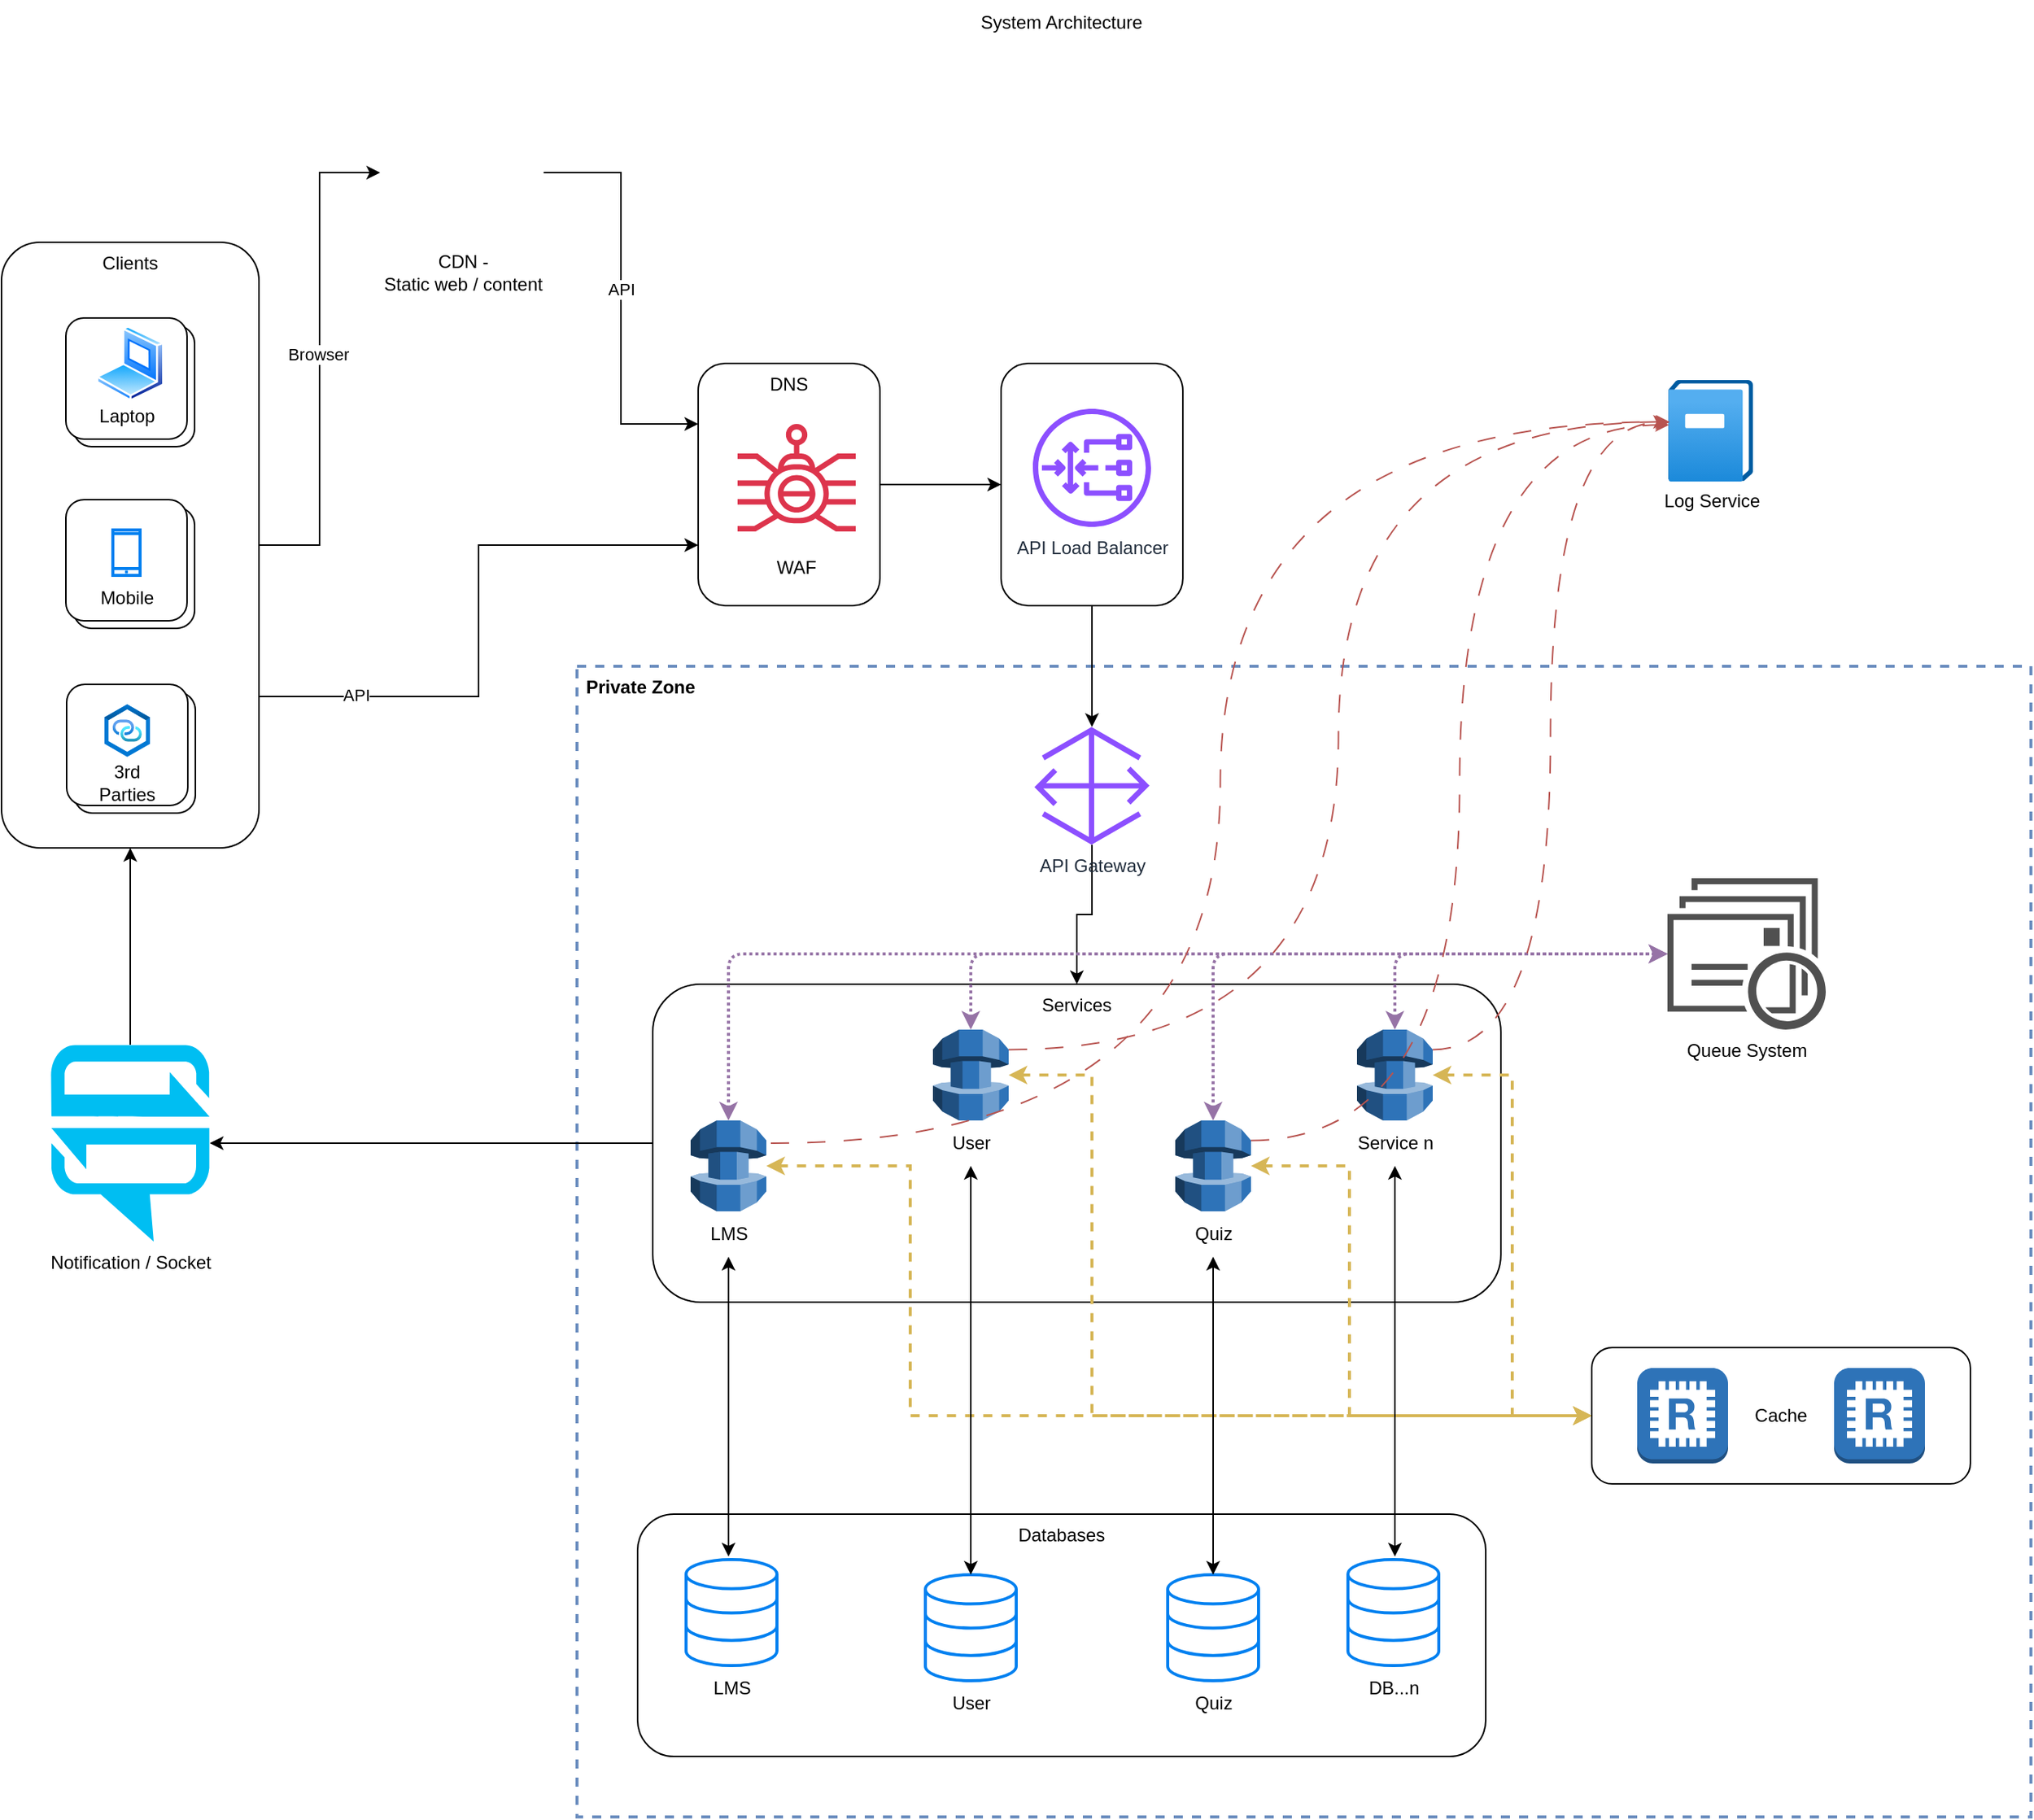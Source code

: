 <mxfile version="24.7.14">
  <diagram name="Page-1" id="okymtJPq7D7ICpJTX9z9">
    <mxGraphModel dx="2375" dy="1347" grid="0" gridSize="10" guides="1" tooltips="1" connect="1" arrows="1" fold="1" page="0" pageScale="1" pageWidth="1100" pageHeight="850" math="0" shadow="0">
      <root>
        <mxCell id="0" />
        <mxCell id="1" parent="0" />
        <mxCell id="PFlNqqRjb3YIv1wO_MGC-93" value="Private Zone" style="rounded=0;whiteSpace=wrap;html=1;dashed=1;fillColor=none;strokeColor=#6c8ebf;strokeWidth=2;verticalAlign=top;align=left;fontStyle=1;spacingLeft=4;" vertex="1" parent="1">
          <mxGeometry x="440" y="480" width="960" height="760" as="geometry" />
        </mxCell>
        <mxCell id="PFlNqqRjb3YIv1wO_MGC-90" value="" style="group" vertex="1" connectable="0" parent="1">
          <mxGeometry x="490" y="690" width="560" height="210" as="geometry" />
        </mxCell>
        <mxCell id="PFlNqqRjb3YIv1wO_MGC-64" value="Services" style="rounded=1;whiteSpace=wrap;html=1;verticalAlign=top;container=0;" vertex="1" parent="PFlNqqRjb3YIv1wO_MGC-90">
          <mxGeometry width="560" height="210" as="geometry" />
        </mxCell>
        <mxCell id="PFlNqqRjb3YIv1wO_MGC-47" value="" style="outlineConnect=0;dashed=0;verticalLabelPosition=bottom;verticalAlign=top;align=center;html=1;shape=mxgraph.aws3.database_migration_service;fillColor=#2E73B8;gradientColor=none;container=0;" vertex="1" parent="PFlNqqRjb3YIv1wO_MGC-90">
          <mxGeometry x="465" y="30" width="50" height="60" as="geometry" />
        </mxCell>
        <mxCell id="PFlNqqRjb3YIv1wO_MGC-48" value="Service n" style="text;html=1;align=center;verticalAlign=middle;resizable=0;points=[];autosize=1;strokeColor=none;fillColor=none;container=0;" vertex="1" parent="PFlNqqRjb3YIv1wO_MGC-90">
          <mxGeometry x="455" y="90" width="70" height="30" as="geometry" />
        </mxCell>
        <mxCell id="PFlNqqRjb3YIv1wO_MGC-51" value="" style="outlineConnect=0;dashed=0;verticalLabelPosition=bottom;verticalAlign=top;align=center;html=1;shape=mxgraph.aws3.database_migration_service;fillColor=#2E73B8;gradientColor=none;container=0;" vertex="1" parent="PFlNqqRjb3YIv1wO_MGC-90">
          <mxGeometry x="185" y="30" width="50" height="60" as="geometry" />
        </mxCell>
        <mxCell id="PFlNqqRjb3YIv1wO_MGC-52" value="User" style="text;html=1;align=center;verticalAlign=middle;resizable=0;points=[];autosize=1;strokeColor=none;fillColor=none;container=0;" vertex="1" parent="PFlNqqRjb3YIv1wO_MGC-90">
          <mxGeometry x="185" y="90" width="50" height="30" as="geometry" />
        </mxCell>
        <mxCell id="PFlNqqRjb3YIv1wO_MGC-54" value="" style="outlineConnect=0;dashed=0;verticalLabelPosition=bottom;verticalAlign=top;align=center;html=1;shape=mxgraph.aws3.database_migration_service;fillColor=#2E73B8;gradientColor=none;container=0;" vertex="1" parent="PFlNqqRjb3YIv1wO_MGC-90">
          <mxGeometry x="345" y="90" width="50" height="60" as="geometry" />
        </mxCell>
        <mxCell id="PFlNqqRjb3YIv1wO_MGC-55" value="Quiz" style="text;html=1;align=center;verticalAlign=middle;resizable=0;points=[];autosize=1;strokeColor=none;fillColor=none;container=0;" vertex="1" parent="PFlNqqRjb3YIv1wO_MGC-90">
          <mxGeometry x="345" y="150" width="50" height="30" as="geometry" />
        </mxCell>
        <mxCell id="PFlNqqRjb3YIv1wO_MGC-58" value="" style="outlineConnect=0;dashed=0;verticalLabelPosition=bottom;verticalAlign=top;align=center;html=1;shape=mxgraph.aws3.database_migration_service;fillColor=#2E73B8;gradientColor=none;container=0;" vertex="1" parent="PFlNqqRjb3YIv1wO_MGC-90">
          <mxGeometry x="25" y="90" width="50" height="60" as="geometry" />
        </mxCell>
        <mxCell id="PFlNqqRjb3YIv1wO_MGC-59" value="LMS" style="text;html=1;align=center;verticalAlign=middle;resizable=0;points=[];autosize=1;strokeColor=none;fillColor=none;container=0;" vertex="1" parent="PFlNqqRjb3YIv1wO_MGC-90">
          <mxGeometry x="25" y="150" width="50" height="30" as="geometry" />
        </mxCell>
        <mxCell id="PFlNqqRjb3YIv1wO_MGC-25" style="edgeStyle=orthogonalEdgeStyle;rounded=0;orthogonalLoop=1;jettySize=auto;html=1;entryX=0;entryY=0.5;entryDx=0;entryDy=0;" edge="1" parent="1" source="PFlNqqRjb3YIv1wO_MGC-1" target="PFlNqqRjb3YIv1wO_MGC-22">
          <mxGeometry relative="1" as="geometry" />
        </mxCell>
        <mxCell id="PFlNqqRjb3YIv1wO_MGC-26" value="Browser" style="edgeLabel;html=1;align=center;verticalAlign=middle;resizable=0;points=[];" vertex="1" connectable="0" parent="PFlNqqRjb3YIv1wO_MGC-25">
          <mxGeometry x="0.02" y="1" relative="1" as="geometry">
            <mxPoint as="offset" />
          </mxGeometry>
        </mxCell>
        <mxCell id="PFlNqqRjb3YIv1wO_MGC-27" style="edgeStyle=orthogonalEdgeStyle;rounded=0;orthogonalLoop=1;jettySize=auto;html=1;entryX=0;entryY=0.75;entryDx=0;entryDy=0;exitX=1;exitY=0.75;exitDx=0;exitDy=0;" edge="1" parent="1" source="PFlNqqRjb3YIv1wO_MGC-1" target="PFlNqqRjb3YIv1wO_MGC-18">
          <mxGeometry relative="1" as="geometry" />
        </mxCell>
        <mxCell id="PFlNqqRjb3YIv1wO_MGC-28" value="API" style="edgeLabel;html=1;align=center;verticalAlign=middle;resizable=0;points=[];" vertex="1" connectable="0" parent="PFlNqqRjb3YIv1wO_MGC-27">
          <mxGeometry x="-0.674" y="4" relative="1" as="geometry">
            <mxPoint y="3" as="offset" />
          </mxGeometry>
        </mxCell>
        <mxCell id="PFlNqqRjb3YIv1wO_MGC-2" value="System Architecture" style="text;html=1;align=center;verticalAlign=middle;whiteSpace=wrap;rounded=0;" vertex="1" parent="1">
          <mxGeometry x="600" y="40" width="320" height="30" as="geometry" />
        </mxCell>
        <mxCell id="PFlNqqRjb3YIv1wO_MGC-29" style="edgeStyle=orthogonalEdgeStyle;rounded=0;orthogonalLoop=1;jettySize=auto;html=1;entryX=0;entryY=0.25;entryDx=0;entryDy=0;" edge="1" parent="1" source="PFlNqqRjb3YIv1wO_MGC-22" target="PFlNqqRjb3YIv1wO_MGC-18">
          <mxGeometry relative="1" as="geometry" />
        </mxCell>
        <mxCell id="PFlNqqRjb3YIv1wO_MGC-30" value="API" style="edgeLabel;html=1;align=center;verticalAlign=middle;resizable=0;points=[];" vertex="1" connectable="0" parent="PFlNqqRjb3YIv1wO_MGC-29">
          <mxGeometry x="-0.044" relative="1" as="geometry">
            <mxPoint as="offset" />
          </mxGeometry>
        </mxCell>
        <mxCell id="PFlNqqRjb3YIv1wO_MGC-31" value="" style="group" vertex="1" connectable="0" parent="1">
          <mxGeometry x="520" y="280" width="120" height="160" as="geometry" />
        </mxCell>
        <mxCell id="PFlNqqRjb3YIv1wO_MGC-18" value="DNS" style="rounded=1;whiteSpace=wrap;html=1;verticalAlign=top;" vertex="1" parent="PFlNqqRjb3YIv1wO_MGC-31">
          <mxGeometry width="120" height="160" as="geometry" />
        </mxCell>
        <mxCell id="PFlNqqRjb3YIv1wO_MGC-19" value="" style="sketch=0;outlineConnect=0;fontColor=#232F3E;gradientColor=none;fillColor=#DD344C;strokeColor=none;dashed=0;verticalLabelPosition=bottom;verticalAlign=top;align=center;html=1;fontSize=12;fontStyle=0;aspect=fixed;pointerEvents=1;shape=mxgraph.aws4.waf_bad_bot;" vertex="1" parent="PFlNqqRjb3YIv1wO_MGC-31">
          <mxGeometry x="26" y="40" width="78" height="71" as="geometry" />
        </mxCell>
        <mxCell id="PFlNqqRjb3YIv1wO_MGC-20" value="WAF" style="text;html=1;align=center;verticalAlign=middle;whiteSpace=wrap;rounded=0;" vertex="1" parent="PFlNqqRjb3YIv1wO_MGC-31">
          <mxGeometry x="35" y="120" width="60" height="30" as="geometry" />
        </mxCell>
        <mxCell id="PFlNqqRjb3YIv1wO_MGC-32" value="" style="group" vertex="1" connectable="0" parent="1">
          <mxGeometry x="290" y="100" width="150" height="140" as="geometry" />
        </mxCell>
        <mxCell id="PFlNqqRjb3YIv1wO_MGC-22" value="" style="shape=image;html=1;verticalAlign=top;verticalLabelPosition=bottom;labelBackgroundColor=#ffffff;imageAspect=0;aspect=fixed;image=https://cdn2.iconfinder.com/data/icons/whcompare-isometric-web-hosting-servers/50/connected-globe-128.png;container=0;" vertex="1" parent="PFlNqqRjb3YIv1wO_MGC-32">
          <mxGeometry x="20" width="108" height="108" as="geometry" />
        </mxCell>
        <mxCell id="PFlNqqRjb3YIv1wO_MGC-23" value="CDN -&lt;div&gt;Static web / content&lt;/div&gt;" style="text;html=1;align=center;verticalAlign=middle;whiteSpace=wrap;rounded=0;container=0;" vertex="1" parent="PFlNqqRjb3YIv1wO_MGC-32">
          <mxGeometry y="100" width="150" height="40" as="geometry" />
        </mxCell>
        <mxCell id="PFlNqqRjb3YIv1wO_MGC-40" value="" style="group" vertex="1" connectable="0" parent="1">
          <mxGeometry x="60" y="200" width="170" height="400" as="geometry" />
        </mxCell>
        <mxCell id="PFlNqqRjb3YIv1wO_MGC-1" value="Clients" style="rounded=1;whiteSpace=wrap;html=1;verticalAlign=top;align=center;" vertex="1" parent="PFlNqqRjb3YIv1wO_MGC-40">
          <mxGeometry width="170" height="400" as="geometry" />
        </mxCell>
        <mxCell id="PFlNqqRjb3YIv1wO_MGC-16" value="" style="group" vertex="1" connectable="0" parent="PFlNqqRjb3YIv1wO_MGC-40">
          <mxGeometry x="42.5" y="50" width="85" height="85" as="geometry" />
        </mxCell>
        <mxCell id="PFlNqqRjb3YIv1wO_MGC-5" value="" style="rounded=1;whiteSpace=wrap;html=1;" vertex="1" parent="PFlNqqRjb3YIv1wO_MGC-16">
          <mxGeometry x="5" y="5" width="80" height="80" as="geometry" />
        </mxCell>
        <mxCell id="PFlNqqRjb3YIv1wO_MGC-3" value="" style="rounded=1;whiteSpace=wrap;html=1;" vertex="1" parent="PFlNqqRjb3YIv1wO_MGC-16">
          <mxGeometry width="80" height="80" as="geometry" />
        </mxCell>
        <mxCell id="PFlNqqRjb3YIv1wO_MGC-4" value="" style="image;aspect=fixed;perimeter=ellipsePerimeter;html=1;align=center;shadow=0;dashed=0;spacingTop=3;image=img/lib/active_directory/laptop_client.svg;" vertex="1" parent="PFlNqqRjb3YIv1wO_MGC-16">
          <mxGeometry x="20" y="5" width="45" height="50" as="geometry" />
        </mxCell>
        <mxCell id="PFlNqqRjb3YIv1wO_MGC-6" value="Laptop" style="text;html=1;align=center;verticalAlign=middle;whiteSpace=wrap;rounded=0;" vertex="1" parent="PFlNqqRjb3YIv1wO_MGC-16">
          <mxGeometry x="10" y="50" width="60" height="30" as="geometry" />
        </mxCell>
        <mxCell id="PFlNqqRjb3YIv1wO_MGC-17" value="" style="group" vertex="1" connectable="0" parent="PFlNqqRjb3YIv1wO_MGC-40">
          <mxGeometry x="42.5" y="170" width="85" height="85" as="geometry" />
        </mxCell>
        <mxCell id="PFlNqqRjb3YIv1wO_MGC-11" value="" style="rounded=1;whiteSpace=wrap;html=1;" vertex="1" parent="PFlNqqRjb3YIv1wO_MGC-17">
          <mxGeometry x="5" y="5" width="80" height="80" as="geometry" />
        </mxCell>
        <mxCell id="PFlNqqRjb3YIv1wO_MGC-12" value="" style="rounded=1;whiteSpace=wrap;html=1;" vertex="1" parent="PFlNqqRjb3YIv1wO_MGC-17">
          <mxGeometry width="80" height="80" as="geometry" />
        </mxCell>
        <mxCell id="PFlNqqRjb3YIv1wO_MGC-14" value="Mobile" style="text;html=1;align=center;verticalAlign=middle;whiteSpace=wrap;rounded=0;" vertex="1" parent="PFlNqqRjb3YIv1wO_MGC-17">
          <mxGeometry x="10" y="50" width="60" height="30" as="geometry" />
        </mxCell>
        <mxCell id="PFlNqqRjb3YIv1wO_MGC-15" value="" style="html=1;verticalLabelPosition=bottom;align=center;labelBackgroundColor=#ffffff;verticalAlign=top;strokeWidth=2;strokeColor=#0080F0;shadow=0;dashed=0;shape=mxgraph.ios7.icons.smartphone;" vertex="1" parent="PFlNqqRjb3YIv1wO_MGC-17">
          <mxGeometry x="31" y="20" width="18" height="30" as="geometry" />
        </mxCell>
        <mxCell id="PFlNqqRjb3YIv1wO_MGC-33" value="" style="group" vertex="1" connectable="0" parent="PFlNqqRjb3YIv1wO_MGC-40">
          <mxGeometry x="43" y="292" width="85" height="85" as="geometry" />
        </mxCell>
        <mxCell id="PFlNqqRjb3YIv1wO_MGC-34" value="" style="rounded=1;whiteSpace=wrap;html=1;" vertex="1" parent="PFlNqqRjb3YIv1wO_MGC-33">
          <mxGeometry x="5" y="5" width="80" height="80" as="geometry" />
        </mxCell>
        <mxCell id="PFlNqqRjb3YIv1wO_MGC-35" value="" style="rounded=1;whiteSpace=wrap;html=1;" vertex="1" parent="PFlNqqRjb3YIv1wO_MGC-33">
          <mxGeometry width="80" height="80" as="geometry" />
        </mxCell>
        <mxCell id="PFlNqqRjb3YIv1wO_MGC-36" value="3rd Parties" style="text;html=1;align=center;verticalAlign=middle;whiteSpace=wrap;rounded=0;" vertex="1" parent="PFlNqqRjb3YIv1wO_MGC-33">
          <mxGeometry x="10" y="50" width="60" height="30" as="geometry" />
        </mxCell>
        <mxCell id="PFlNqqRjb3YIv1wO_MGC-39" value="" style="image;aspect=fixed;html=1;points=[];align=center;fontSize=12;image=img/lib/azure2/networking/Private_Link_Hub.svg;" vertex="1" parent="PFlNqqRjb3YIv1wO_MGC-33">
          <mxGeometry x="24.86" y="13" width="30.27" height="35" as="geometry" />
        </mxCell>
        <mxCell id="PFlNqqRjb3YIv1wO_MGC-44" style="edgeStyle=orthogonalEdgeStyle;rounded=0;orthogonalLoop=1;jettySize=auto;html=1;entryX=0;entryY=0.5;entryDx=0;entryDy=0;" edge="1" parent="1" source="PFlNqqRjb3YIv1wO_MGC-18" target="PFlNqqRjb3YIv1wO_MGC-42">
          <mxGeometry relative="1" as="geometry" />
        </mxCell>
        <mxCell id="PFlNqqRjb3YIv1wO_MGC-45" value="" style="group" vertex="1" connectable="0" parent="1">
          <mxGeometry x="720" y="280" width="120" height="160" as="geometry" />
        </mxCell>
        <mxCell id="PFlNqqRjb3YIv1wO_MGC-42" value="" style="rounded=1;whiteSpace=wrap;html=1;" vertex="1" parent="PFlNqqRjb3YIv1wO_MGC-45">
          <mxGeometry width="120" height="160" as="geometry" />
        </mxCell>
        <mxCell id="PFlNqqRjb3YIv1wO_MGC-41" value="API Load Balancer" style="sketch=0;outlineConnect=0;fontColor=#232F3E;gradientColor=none;fillColor=#8C4FFF;strokeColor=none;dashed=0;verticalLabelPosition=bottom;verticalAlign=top;align=center;html=1;fontSize=12;fontStyle=0;aspect=fixed;pointerEvents=1;shape=mxgraph.aws4.gateway_load_balancer;" vertex="1" parent="PFlNqqRjb3YIv1wO_MGC-45">
          <mxGeometry x="21" y="30" width="78" height="78" as="geometry" />
        </mxCell>
        <mxCell id="PFlNqqRjb3YIv1wO_MGC-80" style="edgeStyle=orthogonalEdgeStyle;rounded=0;orthogonalLoop=1;jettySize=auto;html=1;entryX=0.5;entryY=0;entryDx=0;entryDy=0;" edge="1" parent="1" source="PFlNqqRjb3YIv1wO_MGC-46" target="PFlNqqRjb3YIv1wO_MGC-64">
          <mxGeometry relative="1" as="geometry" />
        </mxCell>
        <mxCell id="PFlNqqRjb3YIv1wO_MGC-46" value="API Gateway" style="sketch=0;outlineConnect=0;fontColor=#232F3E;gradientColor=none;fillColor=#8C4FFF;strokeColor=none;dashed=0;verticalLabelPosition=bottom;verticalAlign=top;align=center;html=1;fontSize=12;fontStyle=0;aspect=fixed;pointerEvents=1;shape=mxgraph.aws4.gateway;" vertex="1" parent="1">
          <mxGeometry x="742" y="520" width="76" height="78" as="geometry" />
        </mxCell>
        <mxCell id="PFlNqqRjb3YIv1wO_MGC-60" style="edgeStyle=orthogonalEdgeStyle;rounded=0;orthogonalLoop=1;jettySize=auto;html=1;" edge="1" parent="1" source="PFlNqqRjb3YIv1wO_MGC-42" target="PFlNqqRjb3YIv1wO_MGC-46">
          <mxGeometry relative="1" as="geometry" />
        </mxCell>
        <mxCell id="PFlNqqRjb3YIv1wO_MGC-85" style="edgeStyle=orthogonalEdgeStyle;rounded=0;orthogonalLoop=1;jettySize=auto;html=1;entryX=0;entryY=0.5;entryDx=0;entryDy=0;fillColor=#fff2cc;strokeColor=#d6b656;dashed=1;strokeWidth=2;startArrow=classic;startFill=1;" edge="1" parent="1" source="PFlNqqRjb3YIv1wO_MGC-47" target="PFlNqqRjb3YIv1wO_MGC-62">
          <mxGeometry relative="1" as="geometry" />
        </mxCell>
        <mxCell id="PFlNqqRjb3YIv1wO_MGC-86" style="edgeStyle=orthogonalEdgeStyle;rounded=0;orthogonalLoop=1;jettySize=auto;html=1;entryX=0;entryY=0.5;entryDx=0;entryDy=0;dashed=1;fillColor=#fff2cc;strokeColor=#d6b656;strokeWidth=2;startArrow=classic;startFill=1;" edge="1" parent="1" source="PFlNqqRjb3YIv1wO_MGC-54" target="PFlNqqRjb3YIv1wO_MGC-62">
          <mxGeometry relative="1" as="geometry">
            <Array as="points">
              <mxPoint x="950" y="810" />
              <mxPoint x="950" y="975" />
            </Array>
          </mxGeometry>
        </mxCell>
        <mxCell id="PFlNqqRjb3YIv1wO_MGC-87" style="edgeStyle=orthogonalEdgeStyle;rounded=0;orthogonalLoop=1;jettySize=auto;html=1;entryX=0;entryY=0.5;entryDx=0;entryDy=0;dashed=1;fillColor=#fff2cc;strokeColor=#d6b656;strokeWidth=2;startArrow=classic;startFill=1;" edge="1" parent="1" source="PFlNqqRjb3YIv1wO_MGC-51" target="PFlNqqRjb3YIv1wO_MGC-62">
          <mxGeometry relative="1" as="geometry">
            <Array as="points">
              <mxPoint x="780" y="750" />
              <mxPoint x="780" y="975" />
            </Array>
          </mxGeometry>
        </mxCell>
        <mxCell id="PFlNqqRjb3YIv1wO_MGC-88" style="edgeStyle=orthogonalEdgeStyle;rounded=0;orthogonalLoop=1;jettySize=auto;html=1;entryX=0;entryY=0.5;entryDx=0;entryDy=0;dashed=1;fillColor=#fff2cc;strokeColor=#d6b656;curved=0;strokeWidth=2;startArrow=classic;startFill=1;" edge="1" parent="1" source="PFlNqqRjb3YIv1wO_MGC-58" target="PFlNqqRjb3YIv1wO_MGC-62">
          <mxGeometry relative="1" as="geometry">
            <Array as="points">
              <mxPoint x="660" y="810" />
              <mxPoint x="660" y="975" />
            </Array>
          </mxGeometry>
        </mxCell>
        <mxCell id="PFlNqqRjb3YIv1wO_MGC-89" value="" style="group" vertex="1" connectable="0" parent="1">
          <mxGeometry x="480" y="1040" width="560" height="160" as="geometry" />
        </mxCell>
        <mxCell id="PFlNqqRjb3YIv1wO_MGC-67" value="Databases" style="rounded=1;whiteSpace=wrap;html=1;verticalAlign=top;" vertex="1" parent="PFlNqqRjb3YIv1wO_MGC-89">
          <mxGeometry width="560" height="160" as="geometry" />
        </mxCell>
        <mxCell id="PFlNqqRjb3YIv1wO_MGC-70" value="" style="group" vertex="1" connectable="0" parent="PFlNqqRjb3YIv1wO_MGC-89">
          <mxGeometry x="190" y="40" width="60" height="100" as="geometry" />
        </mxCell>
        <mxCell id="PFlNqqRjb3YIv1wO_MGC-68" value="" style="html=1;verticalLabelPosition=bottom;align=center;labelBackgroundColor=#ffffff;verticalAlign=top;strokeWidth=2;strokeColor=#0080F0;shadow=0;dashed=0;shape=mxgraph.ios7.icons.data;" vertex="1" parent="PFlNqqRjb3YIv1wO_MGC-70">
          <mxGeometry width="60" height="70" as="geometry" />
        </mxCell>
        <mxCell id="PFlNqqRjb3YIv1wO_MGC-69" value="User" style="text;html=1;align=center;verticalAlign=middle;resizable=0;points=[];autosize=1;strokeColor=none;fillColor=none;" vertex="1" parent="PFlNqqRjb3YIv1wO_MGC-70">
          <mxGeometry x="5" y="70" width="50" height="30" as="geometry" />
        </mxCell>
        <mxCell id="PFlNqqRjb3YIv1wO_MGC-71" value="" style="group" vertex="1" connectable="0" parent="PFlNqqRjb3YIv1wO_MGC-89">
          <mxGeometry x="32" y="30" width="60" height="100" as="geometry" />
        </mxCell>
        <mxCell id="PFlNqqRjb3YIv1wO_MGC-72" value="" style="html=1;verticalLabelPosition=bottom;align=center;labelBackgroundColor=#ffffff;verticalAlign=top;strokeWidth=2;strokeColor=#0080F0;shadow=0;dashed=0;shape=mxgraph.ios7.icons.data;" vertex="1" parent="PFlNqqRjb3YIv1wO_MGC-71">
          <mxGeometry width="60" height="70" as="geometry" />
        </mxCell>
        <mxCell id="PFlNqqRjb3YIv1wO_MGC-73" value="LMS" style="text;html=1;align=center;verticalAlign=middle;resizable=0;points=[];autosize=1;strokeColor=none;fillColor=none;" vertex="1" parent="PFlNqqRjb3YIv1wO_MGC-71">
          <mxGeometry x="5" y="70" width="50" height="30" as="geometry" />
        </mxCell>
        <mxCell id="PFlNqqRjb3YIv1wO_MGC-74" value="" style="group" vertex="1" connectable="0" parent="PFlNqqRjb3YIv1wO_MGC-89">
          <mxGeometry x="350" y="40" width="60" height="100" as="geometry" />
        </mxCell>
        <mxCell id="PFlNqqRjb3YIv1wO_MGC-75" value="" style="html=1;verticalLabelPosition=bottom;align=center;labelBackgroundColor=#ffffff;verticalAlign=top;strokeWidth=2;strokeColor=#0080F0;shadow=0;dashed=0;shape=mxgraph.ios7.icons.data;" vertex="1" parent="PFlNqqRjb3YIv1wO_MGC-74">
          <mxGeometry width="60" height="70" as="geometry" />
        </mxCell>
        <mxCell id="PFlNqqRjb3YIv1wO_MGC-76" value="Quiz" style="text;html=1;align=center;verticalAlign=middle;resizable=0;points=[];autosize=1;strokeColor=none;fillColor=none;" vertex="1" parent="PFlNqqRjb3YIv1wO_MGC-74">
          <mxGeometry x="5" y="70" width="50" height="30" as="geometry" />
        </mxCell>
        <mxCell id="PFlNqqRjb3YIv1wO_MGC-78" value="" style="html=1;verticalLabelPosition=bottom;align=center;labelBackgroundColor=#ffffff;verticalAlign=top;strokeWidth=2;strokeColor=#0080F0;shadow=0;dashed=0;shape=mxgraph.ios7.icons.data;" vertex="1" parent="PFlNqqRjb3YIv1wO_MGC-89">
          <mxGeometry x="469" y="30" width="60" height="70" as="geometry" />
        </mxCell>
        <mxCell id="PFlNqqRjb3YIv1wO_MGC-79" value="DB...n" style="text;html=1;align=center;verticalAlign=middle;resizable=0;points=[];autosize=1;strokeColor=none;fillColor=none;" vertex="1" parent="PFlNqqRjb3YIv1wO_MGC-89">
          <mxGeometry x="469" y="100" width="60" height="30" as="geometry" />
        </mxCell>
        <mxCell id="PFlNqqRjb3YIv1wO_MGC-83" style="edgeStyle=orthogonalEdgeStyle;rounded=0;orthogonalLoop=1;jettySize=auto;html=1;startArrow=classic;startFill=1;" edge="1" parent="1" source="PFlNqqRjb3YIv1wO_MGC-55" target="PFlNqqRjb3YIv1wO_MGC-75">
          <mxGeometry relative="1" as="geometry" />
        </mxCell>
        <mxCell id="PFlNqqRjb3YIv1wO_MGC-84" style="edgeStyle=orthogonalEdgeStyle;rounded=0;orthogonalLoop=1;jettySize=auto;html=1;entryX=0.517;entryY=-0.029;entryDx=0;entryDy=0;entryPerimeter=0;startArrow=classic;startFill=1;" edge="1" parent="1" source="PFlNqqRjb3YIv1wO_MGC-48" target="PFlNqqRjb3YIv1wO_MGC-78">
          <mxGeometry relative="1" as="geometry" />
        </mxCell>
        <mxCell id="PFlNqqRjb3YIv1wO_MGC-82" style="edgeStyle=orthogonalEdgeStyle;rounded=0;orthogonalLoop=1;jettySize=auto;html=1;entryX=0.5;entryY=0;entryDx=0;entryDy=0;entryPerimeter=0;startArrow=classic;startFill=1;" edge="1" parent="1" source="PFlNqqRjb3YIv1wO_MGC-52" target="PFlNqqRjb3YIv1wO_MGC-68">
          <mxGeometry relative="1" as="geometry" />
        </mxCell>
        <mxCell id="PFlNqqRjb3YIv1wO_MGC-81" style="edgeStyle=orthogonalEdgeStyle;rounded=0;orthogonalLoop=1;jettySize=auto;html=1;entryX=0.467;entryY=-0.029;entryDx=0;entryDy=0;entryPerimeter=0;startArrow=classic;startFill=1;" edge="1" parent="1" source="PFlNqqRjb3YIv1wO_MGC-59" target="PFlNqqRjb3YIv1wO_MGC-72">
          <mxGeometry relative="1" as="geometry" />
        </mxCell>
        <mxCell id="PFlNqqRjb3YIv1wO_MGC-92" value="" style="group" vertex="1" connectable="0" parent="1">
          <mxGeometry x="1110" y="930" width="250" height="90" as="geometry" />
        </mxCell>
        <mxCell id="PFlNqqRjb3YIv1wO_MGC-62" value="Cache" style="rounded=1;whiteSpace=wrap;html=1;container=0;" vertex="1" parent="PFlNqqRjb3YIv1wO_MGC-92">
          <mxGeometry width="250" height="90" as="geometry" />
        </mxCell>
        <mxCell id="PFlNqqRjb3YIv1wO_MGC-61" value="" style="outlineConnect=0;dashed=0;verticalLabelPosition=bottom;verticalAlign=top;align=center;html=1;shape=mxgraph.aws3.redis;fillColor=#2E73B8;gradientColor=none;container=0;" vertex="1" parent="PFlNqqRjb3YIv1wO_MGC-92">
          <mxGeometry x="30" y="13.5" width="60" height="63" as="geometry" />
        </mxCell>
        <mxCell id="PFlNqqRjb3YIv1wO_MGC-63" value="" style="outlineConnect=0;dashed=0;verticalLabelPosition=bottom;verticalAlign=top;align=center;html=1;shape=mxgraph.aws3.redis;fillColor=#2E73B8;gradientColor=none;container=0;" vertex="1" parent="PFlNqqRjb3YIv1wO_MGC-92">
          <mxGeometry x="160" y="13.5" width="60" height="63" as="geometry" />
        </mxCell>
        <mxCell id="PFlNqqRjb3YIv1wO_MGC-96" style="edgeStyle=orthogonalEdgeStyle;rounded=0;orthogonalLoop=1;jettySize=auto;html=1;entryX=0.5;entryY=1;entryDx=0;entryDy=0;" edge="1" parent="1" source="PFlNqqRjb3YIv1wO_MGC-94" target="PFlNqqRjb3YIv1wO_MGC-1">
          <mxGeometry relative="1" as="geometry" />
        </mxCell>
        <mxCell id="PFlNqqRjb3YIv1wO_MGC-94" value="Notification / Socket" style="verticalLabelPosition=bottom;html=1;verticalAlign=top;align=center;strokeColor=none;fillColor=#00BEF2;shape=mxgraph.azure.notification_hub;pointerEvents=1;" vertex="1" parent="1">
          <mxGeometry x="92.5" y="730" width="105" height="130" as="geometry" />
        </mxCell>
        <mxCell id="PFlNqqRjb3YIv1wO_MGC-95" style="edgeStyle=orthogonalEdgeStyle;rounded=0;orthogonalLoop=1;jettySize=auto;html=1;entryX=1;entryY=0.5;entryDx=0;entryDy=0;entryPerimeter=0;" edge="1" parent="1" source="PFlNqqRjb3YIv1wO_MGC-64" target="PFlNqqRjb3YIv1wO_MGC-94">
          <mxGeometry relative="1" as="geometry" />
        </mxCell>
        <mxCell id="PFlNqqRjb3YIv1wO_MGC-98" value="Queue System" style="sketch=0;pointerEvents=1;shadow=0;dashed=0;html=1;strokeColor=none;fillColor=#505050;labelPosition=center;verticalLabelPosition=bottom;verticalAlign=top;outlineConnect=0;align=center;shape=mxgraph.office.communications.queue_viewer;" vertex="1" parent="1">
          <mxGeometry x="1160" y="620" width="104.5" height="100" as="geometry" />
        </mxCell>
        <mxCell id="PFlNqqRjb3YIv1wO_MGC-101" style="edgeStyle=orthogonalEdgeStyle;rounded=1;orthogonalLoop=1;jettySize=auto;html=1;entryX=0.5;entryY=0;entryDx=0;entryDy=0;entryPerimeter=0;curved=0;startArrow=classic;startFill=1;strokeWidth=2;fillColor=#e1d5e7;strokeColor=#9673a6;dashed=1;dashPattern=1 1;" edge="1" parent="1" source="PFlNqqRjb3YIv1wO_MGC-98" target="PFlNqqRjb3YIv1wO_MGC-47">
          <mxGeometry relative="1" as="geometry" />
        </mxCell>
        <mxCell id="PFlNqqRjb3YIv1wO_MGC-102" style="edgeStyle=orthogonalEdgeStyle;rounded=1;orthogonalLoop=1;jettySize=auto;html=1;entryX=0.5;entryY=0;entryDx=0;entryDy=0;entryPerimeter=0;curved=0;startArrow=classic;startFill=1;strokeWidth=2;fillColor=#e1d5e7;strokeColor=#9673a6;dashed=1;dashPattern=1 1;" edge="1" parent="1" source="PFlNqqRjb3YIv1wO_MGC-98" target="PFlNqqRjb3YIv1wO_MGC-54">
          <mxGeometry relative="1" as="geometry" />
        </mxCell>
        <mxCell id="PFlNqqRjb3YIv1wO_MGC-103" style="edgeStyle=orthogonalEdgeStyle;rounded=1;orthogonalLoop=1;jettySize=auto;html=1;entryX=0.5;entryY=0;entryDx=0;entryDy=0;entryPerimeter=0;curved=0;startArrow=classic;startFill=1;strokeWidth=2;fillColor=#e1d5e7;strokeColor=#9673a6;dashed=1;dashPattern=1 1;" edge="1" parent="1" source="PFlNqqRjb3YIv1wO_MGC-98" target="PFlNqqRjb3YIv1wO_MGC-51">
          <mxGeometry relative="1" as="geometry" />
        </mxCell>
        <mxCell id="PFlNqqRjb3YIv1wO_MGC-104" style="edgeStyle=orthogonalEdgeStyle;rounded=1;orthogonalLoop=1;jettySize=auto;html=1;entryX=0.5;entryY=0;entryDx=0;entryDy=0;entryPerimeter=0;curved=0;startArrow=classic;startFill=1;strokeWidth=2;fillColor=#e1d5e7;strokeColor=#9673a6;dashed=1;dashPattern=1 1;" edge="1" parent="1" source="PFlNqqRjb3YIv1wO_MGC-98" target="PFlNqqRjb3YIv1wO_MGC-58">
          <mxGeometry relative="1" as="geometry" />
        </mxCell>
        <mxCell id="PFlNqqRjb3YIv1wO_MGC-107" value="" style="group" vertex="1" connectable="0" parent="1">
          <mxGeometry x="1148" y="291" width="81" height="93" as="geometry" />
        </mxCell>
        <mxCell id="PFlNqqRjb3YIv1wO_MGC-105" value="" style="image;aspect=fixed;html=1;points=[];align=center;fontSize=12;image=img/lib/azure2/management_governance/Activity_Log.svg;" vertex="1" parent="PFlNqqRjb3YIv1wO_MGC-107">
          <mxGeometry x="12.5" width="56.0" height="67" as="geometry" />
        </mxCell>
        <mxCell id="PFlNqqRjb3YIv1wO_MGC-106" value="Log Service" style="text;html=1;align=center;verticalAlign=middle;resizable=0;points=[];autosize=1;strokeColor=none;fillColor=none;" vertex="1" parent="PFlNqqRjb3YIv1wO_MGC-107">
          <mxGeometry y="67" width="81" height="26" as="geometry" />
        </mxCell>
        <mxCell id="PFlNqqRjb3YIv1wO_MGC-109" style="edgeStyle=orthogonalEdgeStyle;rounded=0;orthogonalLoop=1;jettySize=auto;html=1;entryX=0.009;entryY=0.443;entryDx=0;entryDy=0;entryPerimeter=0;curved=1;dashed=1;dashPattern=12 12;exitX=1;exitY=0.22;exitDx=0;exitDy=0;exitPerimeter=0;strokeWidth=1;fillColor=#f8cecc;strokeColor=#b85450;" edge="1" parent="1" source="PFlNqqRjb3YIv1wO_MGC-54" target="PFlNqqRjb3YIv1wO_MGC-105">
          <mxGeometry relative="1" as="geometry" />
        </mxCell>
        <mxCell id="PFlNqqRjb3YIv1wO_MGC-110" style="edgeStyle=orthogonalEdgeStyle;rounded=0;orthogonalLoop=1;jettySize=auto;html=1;entryX=0.009;entryY=0.418;entryDx=0;entryDy=0;entryPerimeter=0;curved=1;dashed=1;dashPattern=12 12;exitX=1;exitY=0.22;exitDx=0;exitDy=0;exitPerimeter=0;strokeWidth=1;fillColor=#f8cecc;strokeColor=#b85450;" edge="1" parent="1" source="PFlNqqRjb3YIv1wO_MGC-47" target="PFlNqqRjb3YIv1wO_MGC-105">
          <mxGeometry relative="1" as="geometry" />
        </mxCell>
        <mxCell id="PFlNqqRjb3YIv1wO_MGC-111" style="edgeStyle=orthogonalEdgeStyle;rounded=0;orthogonalLoop=1;jettySize=auto;html=1;entryX=0.018;entryY=0.413;entryDx=0;entryDy=0;entryPerimeter=0;curved=1;dashed=1;dashPattern=12 12;exitX=1;exitY=0.22;exitDx=0;exitDy=0;exitPerimeter=0;strokeWidth=1;fillColor=#f8cecc;strokeColor=#b85450;" edge="1" parent="1" source="PFlNqqRjb3YIv1wO_MGC-51" target="PFlNqqRjb3YIv1wO_MGC-105">
          <mxGeometry relative="1" as="geometry" />
        </mxCell>
        <mxCell id="PFlNqqRjb3YIv1wO_MGC-112" style="edgeStyle=orthogonalEdgeStyle;rounded=0;orthogonalLoop=1;jettySize=auto;html=1;entryX=-0.015;entryY=0.413;entryDx=0;entryDy=0;entryPerimeter=0;curved=1;dashed=1;dashPattern=12 12;strokeWidth=1;fillColor=#f8cecc;strokeColor=#b85450;" edge="1" parent="1" target="PFlNqqRjb3YIv1wO_MGC-105">
          <mxGeometry relative="1" as="geometry">
            <mxPoint x="568" y="795" as="sourcePoint" />
          </mxGeometry>
        </mxCell>
      </root>
    </mxGraphModel>
  </diagram>
</mxfile>
